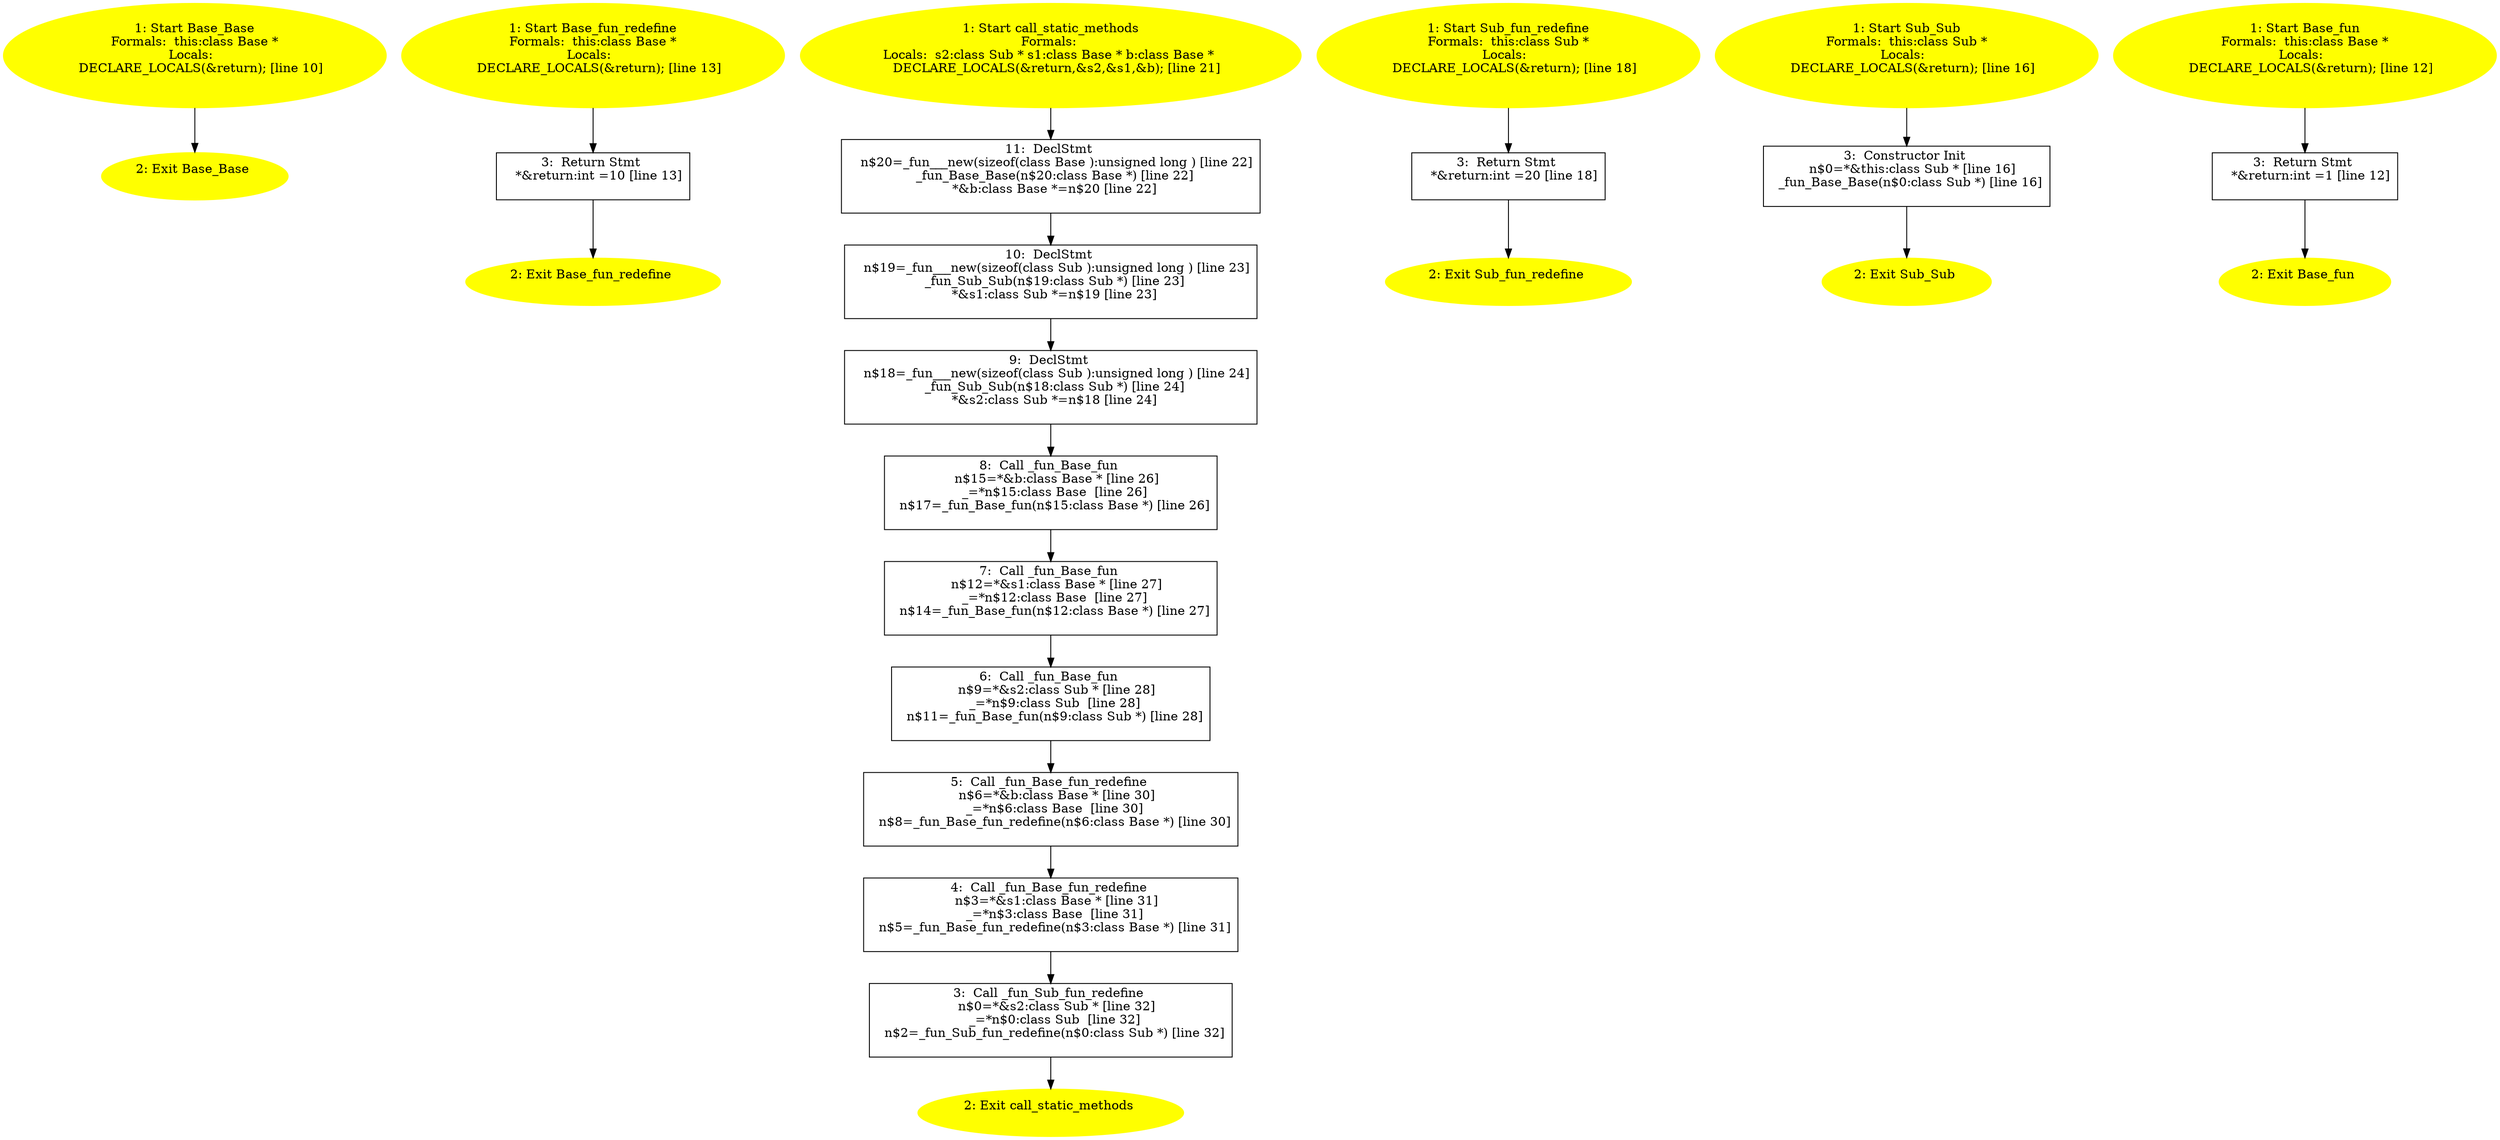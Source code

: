 /* @generated */
digraph iCFG {
"Base_Base{_ZN4BaseC1Ev}.799e983fe556198fde77c9b30f700f78_2" [label="2: Exit Base_Base \n  " color=yellow style=filled]
	

"Base_Base{_ZN4BaseC1Ev}.799e983fe556198fde77c9b30f700f78_1" [label="1: Start Base_Base\nFormals:  this:class Base *\nLocals:  \n   DECLARE_LOCALS(&return); [line 10]\n " color=yellow style=filled]
	

	 "Base_Base{_ZN4BaseC1Ev}.799e983fe556198fde77c9b30f700f78_1" -> "Base_Base{_ZN4BaseC1Ev}.799e983fe556198fde77c9b30f700f78_2" ;
"Base_fun_redefine(_ZN4Base12fun_redefineEv).e6cca72a64528085bd97e9ac4e428e27_3" [label="3:  Return Stmt \n   *&return:int =10 [line 13]\n " shape="box"]
	

	 "Base_fun_redefine(_ZN4Base12fun_redefineEv).e6cca72a64528085bd97e9ac4e428e27_3" -> "Base_fun_redefine(_ZN4Base12fun_redefineEv).e6cca72a64528085bd97e9ac4e428e27_2" ;
"Base_fun_redefine(_ZN4Base12fun_redefineEv).e6cca72a64528085bd97e9ac4e428e27_2" [label="2: Exit Base_fun_redefine \n  " color=yellow style=filled]
	

"Base_fun_redefine(_ZN4Base12fun_redefineEv).e6cca72a64528085bd97e9ac4e428e27_1" [label="1: Start Base_fun_redefine\nFormals:  this:class Base *\nLocals:  \n   DECLARE_LOCALS(&return); [line 13]\n " color=yellow style=filled]
	

	 "Base_fun_redefine(_ZN4Base12fun_redefineEv).e6cca72a64528085bd97e9ac4e428e27_1" -> "Base_fun_redefine(_ZN4Base12fun_redefineEv).e6cca72a64528085bd97e9ac4e428e27_3" ;
"call_static_methods{d41d8cd98f00b204e9800998ecf8427e_Z19call_static_methodsv}.80a5a710290bbd90a5d2eec37b51abcb_11" [label="11:  DeclStmt \n   n$20=_fun___new(sizeof(class Base ):unsigned long ) [line 22]\n  _fun_Base_Base(n$20:class Base *) [line 22]\n  *&b:class Base *=n$20 [line 22]\n " shape="box"]
	

	 "call_static_methods{d41d8cd98f00b204e9800998ecf8427e_Z19call_static_methodsv}.80a5a710290bbd90a5d2eec37b51abcb_11" -> "call_static_methods{d41d8cd98f00b204e9800998ecf8427e_Z19call_static_methodsv}.80a5a710290bbd90a5d2eec37b51abcb_10" ;
"call_static_methods{d41d8cd98f00b204e9800998ecf8427e_Z19call_static_methodsv}.80a5a710290bbd90a5d2eec37b51abcb_10" [label="10:  DeclStmt \n   n$19=_fun___new(sizeof(class Sub ):unsigned long ) [line 23]\n  _fun_Sub_Sub(n$19:class Sub *) [line 23]\n  *&s1:class Sub *=n$19 [line 23]\n " shape="box"]
	

	 "call_static_methods{d41d8cd98f00b204e9800998ecf8427e_Z19call_static_methodsv}.80a5a710290bbd90a5d2eec37b51abcb_10" -> "call_static_methods{d41d8cd98f00b204e9800998ecf8427e_Z19call_static_methodsv}.80a5a710290bbd90a5d2eec37b51abcb_9" ;
"call_static_methods{d41d8cd98f00b204e9800998ecf8427e_Z19call_static_methodsv}.80a5a710290bbd90a5d2eec37b51abcb_9" [label="9:  DeclStmt \n   n$18=_fun___new(sizeof(class Sub ):unsigned long ) [line 24]\n  _fun_Sub_Sub(n$18:class Sub *) [line 24]\n  *&s2:class Sub *=n$18 [line 24]\n " shape="box"]
	

	 "call_static_methods{d41d8cd98f00b204e9800998ecf8427e_Z19call_static_methodsv}.80a5a710290bbd90a5d2eec37b51abcb_9" -> "call_static_methods{d41d8cd98f00b204e9800998ecf8427e_Z19call_static_methodsv}.80a5a710290bbd90a5d2eec37b51abcb_8" ;
"call_static_methods{d41d8cd98f00b204e9800998ecf8427e_Z19call_static_methodsv}.80a5a710290bbd90a5d2eec37b51abcb_8" [label="8:  Call _fun_Base_fun \n   n$15=*&b:class Base * [line 26]\n  _=*n$15:class Base  [line 26]\n  n$17=_fun_Base_fun(n$15:class Base *) [line 26]\n " shape="box"]
	

	 "call_static_methods{d41d8cd98f00b204e9800998ecf8427e_Z19call_static_methodsv}.80a5a710290bbd90a5d2eec37b51abcb_8" -> "call_static_methods{d41d8cd98f00b204e9800998ecf8427e_Z19call_static_methodsv}.80a5a710290bbd90a5d2eec37b51abcb_7" ;
"call_static_methods{d41d8cd98f00b204e9800998ecf8427e_Z19call_static_methodsv}.80a5a710290bbd90a5d2eec37b51abcb_7" [label="7:  Call _fun_Base_fun \n   n$12=*&s1:class Base * [line 27]\n  _=*n$12:class Base  [line 27]\n  n$14=_fun_Base_fun(n$12:class Base *) [line 27]\n " shape="box"]
	

	 "call_static_methods{d41d8cd98f00b204e9800998ecf8427e_Z19call_static_methodsv}.80a5a710290bbd90a5d2eec37b51abcb_7" -> "call_static_methods{d41d8cd98f00b204e9800998ecf8427e_Z19call_static_methodsv}.80a5a710290bbd90a5d2eec37b51abcb_6" ;
"call_static_methods{d41d8cd98f00b204e9800998ecf8427e_Z19call_static_methodsv}.80a5a710290bbd90a5d2eec37b51abcb_6" [label="6:  Call _fun_Base_fun \n   n$9=*&s2:class Sub * [line 28]\n  _=*n$9:class Sub  [line 28]\n  n$11=_fun_Base_fun(n$9:class Sub *) [line 28]\n " shape="box"]
	

	 "call_static_methods{d41d8cd98f00b204e9800998ecf8427e_Z19call_static_methodsv}.80a5a710290bbd90a5d2eec37b51abcb_6" -> "call_static_methods{d41d8cd98f00b204e9800998ecf8427e_Z19call_static_methodsv}.80a5a710290bbd90a5d2eec37b51abcb_5" ;
"call_static_methods{d41d8cd98f00b204e9800998ecf8427e_Z19call_static_methodsv}.80a5a710290bbd90a5d2eec37b51abcb_5" [label="5:  Call _fun_Base_fun_redefine \n   n$6=*&b:class Base * [line 30]\n  _=*n$6:class Base  [line 30]\n  n$8=_fun_Base_fun_redefine(n$6:class Base *) [line 30]\n " shape="box"]
	

	 "call_static_methods{d41d8cd98f00b204e9800998ecf8427e_Z19call_static_methodsv}.80a5a710290bbd90a5d2eec37b51abcb_5" -> "call_static_methods{d41d8cd98f00b204e9800998ecf8427e_Z19call_static_methodsv}.80a5a710290bbd90a5d2eec37b51abcb_4" ;
"call_static_methods{d41d8cd98f00b204e9800998ecf8427e_Z19call_static_methodsv}.80a5a710290bbd90a5d2eec37b51abcb_4" [label="4:  Call _fun_Base_fun_redefine \n   n$3=*&s1:class Base * [line 31]\n  _=*n$3:class Base  [line 31]\n  n$5=_fun_Base_fun_redefine(n$3:class Base *) [line 31]\n " shape="box"]
	

	 "call_static_methods{d41d8cd98f00b204e9800998ecf8427e_Z19call_static_methodsv}.80a5a710290bbd90a5d2eec37b51abcb_4" -> "call_static_methods{d41d8cd98f00b204e9800998ecf8427e_Z19call_static_methodsv}.80a5a710290bbd90a5d2eec37b51abcb_3" ;
"call_static_methods{d41d8cd98f00b204e9800998ecf8427e_Z19call_static_methodsv}.80a5a710290bbd90a5d2eec37b51abcb_3" [label="3:  Call _fun_Sub_fun_redefine \n   n$0=*&s2:class Sub * [line 32]\n  _=*n$0:class Sub  [line 32]\n  n$2=_fun_Sub_fun_redefine(n$0:class Sub *) [line 32]\n " shape="box"]
	

	 "call_static_methods{d41d8cd98f00b204e9800998ecf8427e_Z19call_static_methodsv}.80a5a710290bbd90a5d2eec37b51abcb_3" -> "call_static_methods{d41d8cd98f00b204e9800998ecf8427e_Z19call_static_methodsv}.80a5a710290bbd90a5d2eec37b51abcb_2" ;
"call_static_methods{d41d8cd98f00b204e9800998ecf8427e_Z19call_static_methodsv}.80a5a710290bbd90a5d2eec37b51abcb_2" [label="2: Exit call_static_methods \n  " color=yellow style=filled]
	

"call_static_methods{d41d8cd98f00b204e9800998ecf8427e_Z19call_static_methodsv}.80a5a710290bbd90a5d2eec37b51abcb_1" [label="1: Start call_static_methods\nFormals: \nLocals:  s2:class Sub * s1:class Base * b:class Base * \n   DECLARE_LOCALS(&return,&s2,&s1,&b); [line 21]\n " color=yellow style=filled]
	

	 "call_static_methods{d41d8cd98f00b204e9800998ecf8427e_Z19call_static_methodsv}.80a5a710290bbd90a5d2eec37b51abcb_1" -> "call_static_methods{d41d8cd98f00b204e9800998ecf8427e_Z19call_static_methodsv}.80a5a710290bbd90a5d2eec37b51abcb_11" ;
"Sub_fun_redefine(_ZN3Sub12fun_redefineEv).cd5594f3acb5f58c8bda7bc3a68fc82a_3" [label="3:  Return Stmt \n   *&return:int =20 [line 18]\n " shape="box"]
	

	 "Sub_fun_redefine(_ZN3Sub12fun_redefineEv).cd5594f3acb5f58c8bda7bc3a68fc82a_3" -> "Sub_fun_redefine(_ZN3Sub12fun_redefineEv).cd5594f3acb5f58c8bda7bc3a68fc82a_2" ;
"Sub_fun_redefine(_ZN3Sub12fun_redefineEv).cd5594f3acb5f58c8bda7bc3a68fc82a_2" [label="2: Exit Sub_fun_redefine \n  " color=yellow style=filled]
	

"Sub_fun_redefine(_ZN3Sub12fun_redefineEv).cd5594f3acb5f58c8bda7bc3a68fc82a_1" [label="1: Start Sub_fun_redefine\nFormals:  this:class Sub *\nLocals:  \n   DECLARE_LOCALS(&return); [line 18]\n " color=yellow style=filled]
	

	 "Sub_fun_redefine(_ZN3Sub12fun_redefineEv).cd5594f3acb5f58c8bda7bc3a68fc82a_1" -> "Sub_fun_redefine(_ZN3Sub12fun_redefineEv).cd5594f3acb5f58c8bda7bc3a68fc82a_3" ;
"Sub_Sub{_ZN3SubC1Ev}.d327e31057534de7292231d2c792f599_3" [label="3:  Constructor Init \n   n$0=*&this:class Sub * [line 16]\n  _fun_Base_Base(n$0:class Sub *) [line 16]\n " shape="box"]
	

	 "Sub_Sub{_ZN3SubC1Ev}.d327e31057534de7292231d2c792f599_3" -> "Sub_Sub{_ZN3SubC1Ev}.d327e31057534de7292231d2c792f599_2" ;
"Sub_Sub{_ZN3SubC1Ev}.d327e31057534de7292231d2c792f599_2" [label="2: Exit Sub_Sub \n  " color=yellow style=filled]
	

"Sub_Sub{_ZN3SubC1Ev}.d327e31057534de7292231d2c792f599_1" [label="1: Start Sub_Sub\nFormals:  this:class Sub *\nLocals:  \n   DECLARE_LOCALS(&return); [line 16]\n " color=yellow style=filled]
	

	 "Sub_Sub{_ZN3SubC1Ev}.d327e31057534de7292231d2c792f599_1" -> "Sub_Sub{_ZN3SubC1Ev}.d327e31057534de7292231d2c792f599_3" ;
"Base_fun(_ZN4Base3funEv).5291f62e433dd838b82ff4ba6204f568_3" [label="3:  Return Stmt \n   *&return:int =1 [line 12]\n " shape="box"]
	

	 "Base_fun(_ZN4Base3funEv).5291f62e433dd838b82ff4ba6204f568_3" -> "Base_fun(_ZN4Base3funEv).5291f62e433dd838b82ff4ba6204f568_2" ;
"Base_fun(_ZN4Base3funEv).5291f62e433dd838b82ff4ba6204f568_2" [label="2: Exit Base_fun \n  " color=yellow style=filled]
	

"Base_fun(_ZN4Base3funEv).5291f62e433dd838b82ff4ba6204f568_1" [label="1: Start Base_fun\nFormals:  this:class Base *\nLocals:  \n   DECLARE_LOCALS(&return); [line 12]\n " color=yellow style=filled]
	

	 "Base_fun(_ZN4Base3funEv).5291f62e433dd838b82ff4ba6204f568_1" -> "Base_fun(_ZN4Base3funEv).5291f62e433dd838b82ff4ba6204f568_3" ;
}
